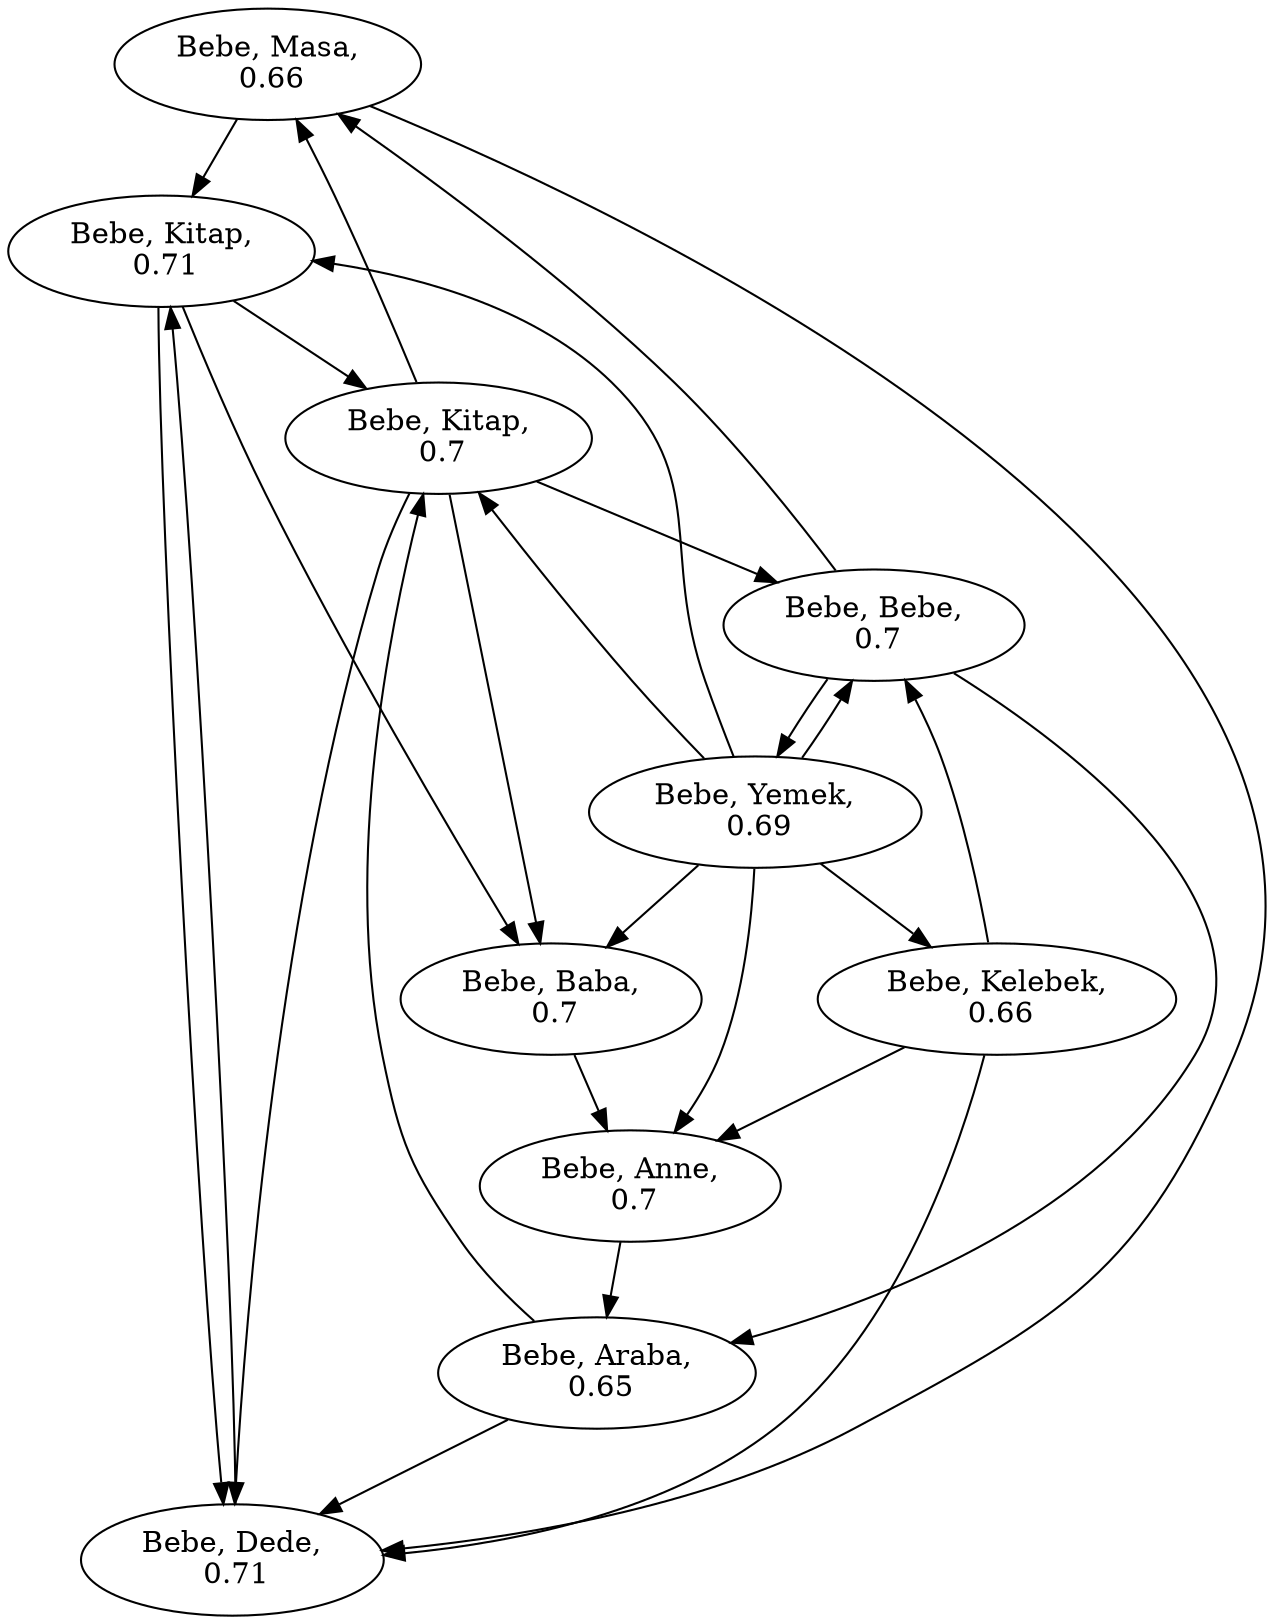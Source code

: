 strict digraph  {
	"Bebe, Masa,
 0.66" -> "Bebe, Kitap,
 0.71"	 [weight="0.633921030838"];
	"Bebe, Masa,
 0.66" -> "Bebe, Dede,
 0.71"	 [weight="0.704158774631"];
	"Bebe, Yemek,
 0.69" -> "Bebe, Kelebek,
 0.66"	 [weight="0.703663173649"];
	"Bebe, Yemek,
 0.69" -> "Bebe, Kitap,
 0.7"	 [weight="0.664270853022"];
	"Bebe, Yemek,
 0.69" -> "Bebe, Anne,
 0.7"	 [weight="0.697760103392"];
	"Bebe, Yemek,
 0.69" -> "Bebe, Kitap,
 0.71"	 [weight="0.663840552552"];
	"Bebe, Yemek,
 0.69" -> "Bebe, Bebe,
 0.7"	 [weight="0.656664505044"];
	"Bebe, Yemek,
 0.69" -> "Bebe, Baba,
 0.7"	 [weight="0.695611186554"];
	"Bebe, Baba,
 0.7" -> "Bebe, Anne,
 0.7"	 [weight="0.701129720855"];
	"Bebe, Araba,
 0.65" -> "Bebe, Kitap,
 0.7"	 [weight="0.648057286883"];
	"Bebe, Araba,
 0.65" -> "Bebe, Dede,
 0.71"	 [weight="0.529024151833"];
	"Bebe, Kelebek,
 0.66" -> "Bebe, Anne,
 0.7"	 [weight="0.654815089251"];
	"Bebe, Kelebek,
 0.66" -> "Bebe, Bebe,
 0.7"	 [weight="0.692971837345"];
	"Bebe, Kelebek,
 0.66" -> "Bebe, Dede,
 0.71"	 [weight="0.665207946672"];
	"Bebe, Bebe,
 0.7" -> "Bebe, Araba,
 0.65"	 [weight="0.656332682766"];
	"Bebe, Bebe,
 0.7" -> "Bebe, Yemek,
 0.69"	 [weight="0.716921068081"];
	"Bebe, Bebe,
 0.7" -> "Bebe, Masa,
 0.66"	 [weight="0.696721835299"];
	"Bebe, Kitap,
 0.71" -> "Bebe, Kitap,
 0.7"	 [weight="0.688084035859"];
	"Bebe, Kitap,
 0.71" -> "Bebe, Dede,
 0.71"	 [weight="0.555150387626"];
	"Bebe, Kitap,
 0.71" -> "Bebe, Baba,
 0.7"	 [weight="0.649443447854"];
	"Bebe, Dede,
 0.71" -> "Bebe, Kitap,
 0.71"	 [weight="0.70247032907"];
	"Bebe, Kitap,
 0.7" -> "Bebe, Bebe,
 0.7"	 [weight="0.704246394968"];
	"Bebe, Kitap,
 0.7" -> "Bebe, Dede,
 0.71"	 [weight="0.696767606207"];
	"Bebe, Kitap,
 0.7" -> "Bebe, Baba,
 0.7"	 [weight="0.544811120588"];
	"Bebe, Kitap,
 0.7" -> "Bebe, Masa,
 0.66"	 [weight="0.694821756908"];
	"Bebe, Anne,
 0.7" -> "Bebe, Araba,
 0.65"	 [weight="0.698205254072"];
}
